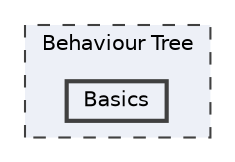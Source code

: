 digraph "Behaviour Tree/Basics"
{
 // LATEX_PDF_SIZE
  bgcolor="transparent";
  edge [fontname=Helvetica,fontsize=10,labelfontname=Helvetica,labelfontsize=10];
  node [fontname=Helvetica,fontsize=10,shape=box,height=0.2,width=0.4];
  compound=true
  subgraph clusterdir_ad3d3814a6197a9cf918e2e7b0833988 {
    graph [ bgcolor="#edf0f7", pencolor="grey25", label="Behaviour Tree", fontname=Helvetica,fontsize=10 style="filled,dashed", URL="dir_ad3d3814a6197a9cf918e2e7b0833988.html",tooltip=""]
  dir_22c8abd338d5e1d193c858b38e003a70 [label="Basics", fillcolor="#edf0f7", color="grey25", style="filled,bold", URL="dir_22c8abd338d5e1d193c858b38e003a70.html",tooltip=""];
  }
}
